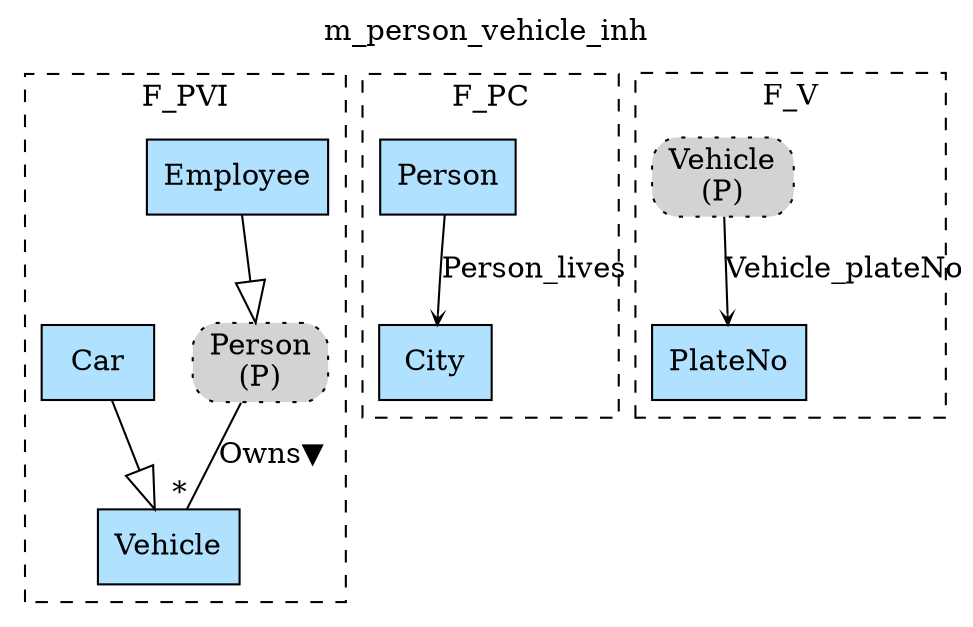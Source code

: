 digraph {graph[label=m_person_vehicle_inh,labelloc=tl,labelfontsize=12];
subgraph cluster_F_PVI{style=dashed;label=F_PVI;
"Employee"[shape=record,fillcolor=lightskyblue1,style = filled,label="Employee"];
"Car"[shape=record,fillcolor=lightskyblue1,style = filled,label="Car"];
"PPerson"[shape=box,fillcolor=lightgray,style ="rounded,filled,dotted",label=<Person<br/>(P)>];
"Vehicle"[shape=record,fillcolor=lightskyblue1,style = filled,label="Vehicle"];

"Employee"->"PPerson"[arrowhead=onormal,arrowsize=2.0];
"Car"->"Vehicle"[arrowhead=onormal,arrowsize=2.0];
"PPerson"->"Vehicle"[label="Owns▼",dir=none,taillabel="",headlabel="*"];

}

subgraph cluster_F_PC{style=dashed;label=F_PC;
"Person"[shape=record,fillcolor=lightskyblue1,style = filled,label="Person"];
"City"[shape=record,fillcolor=lightskyblue1,style = filled,label="City"];

"Person"->"City"[label="Person_lives",arrowhead=vee,headlabel="",arrowsize=.5];

}
subgraph cluster_F_V{style=dashed;label=F_V;
"PVehicle"[shape=box,fillcolor=lightgray,style ="rounded,filled,dotted",label=<Vehicle<br/>(P)>];
"PlateNo"[shape=record,fillcolor=lightskyblue1,style = filled,label="PlateNo"];

"PVehicle"->"PlateNo"[label="Vehicle_plateNo",arrowhead=vee,headlabel="",arrowsize=.5];

}

}